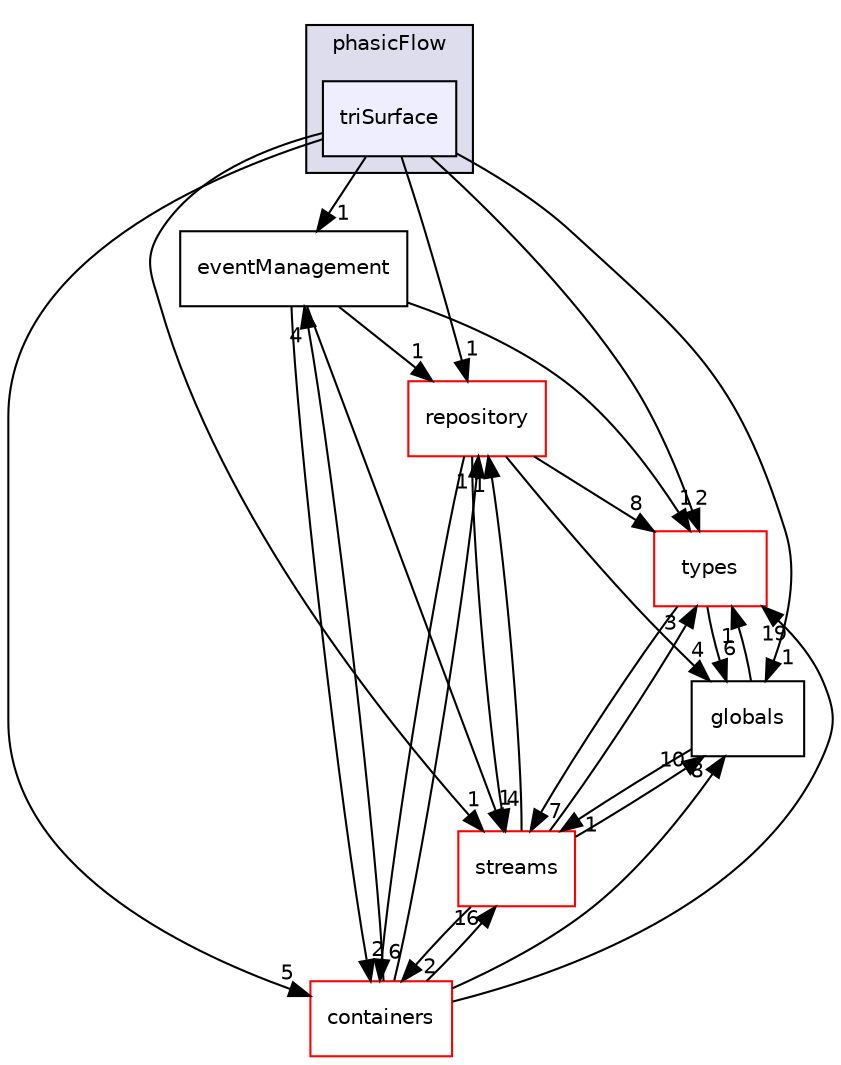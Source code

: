 digraph "src/phasicFlow/triSurface" {
  compound=true
  node [ fontsize="10", fontname="Helvetica"];
  edge [ labelfontsize="10", labelfontname="Helvetica"];
  subgraph clusterdir_cd7a5046d028e114fc17b2ebc2bd02d2 {
    graph [ bgcolor="#ddddee", pencolor="black", label="phasicFlow" fontname="Helvetica", fontsize="10", URL="dir_cd7a5046d028e114fc17b2ebc2bd02d2.html"]
  dir_38cf8104b99597e1233d708542fdeb18 [shape=box, label="triSurface", style="filled", fillcolor="#eeeeff", pencolor="black", URL="dir_38cf8104b99597e1233d708542fdeb18.html"];
  }
  dir_c31af67a0d52993121318aee5d15d930 [shape=box label="eventManagement" URL="dir_c31af67a0d52993121318aee5d15d930.html"];
  dir_8a09dd5b7fce343a5c545316ddba4e1b [shape=box label="repository" fillcolor="white" style="filled" color="red" URL="dir_8a09dd5b7fce343a5c545316ddba4e1b.html"];
  dir_e8baec020e471dff3bc06b812491e6c5 [shape=box label="types" fillcolor="white" style="filled" color="red" URL="dir_e8baec020e471dff3bc06b812491e6c5.html"];
  dir_5f6559faa080c0b07ec2a71fd7e912fc [shape=box label="globals" URL="dir_5f6559faa080c0b07ec2a71fd7e912fc.html"];
  dir_b13948a90891cb8a59f39ab8c50a8102 [shape=box label="streams" fillcolor="white" style="filled" color="red" URL="dir_b13948a90891cb8a59f39ab8c50a8102.html"];
  dir_74a3bd5d559eb2469f344a26dc365ad0 [shape=box label="containers" fillcolor="white" style="filled" color="red" URL="dir_74a3bd5d559eb2469f344a26dc365ad0.html"];
  dir_c31af67a0d52993121318aee5d15d930->dir_8a09dd5b7fce343a5c545316ddba4e1b [headlabel="1", labeldistance=1.5 headhref="dir_000115_000124.html"];
  dir_c31af67a0d52993121318aee5d15d930->dir_e8baec020e471dff3bc06b812491e6c5 [headlabel="1", labeldistance=1.5 headhref="dir_000115_000175.html"];
  dir_c31af67a0d52993121318aee5d15d930->dir_b13948a90891cb8a59f39ab8c50a8102 [headlabel="1", labeldistance=1.5 headhref="dir_000115_000131.html"];
  dir_c31af67a0d52993121318aee5d15d930->dir_74a3bd5d559eb2469f344a26dc365ad0 [headlabel="2", labeldistance=1.5 headhref="dir_000115_000084.html"];
  dir_8a09dd5b7fce343a5c545316ddba4e1b->dir_e8baec020e471dff3bc06b812491e6c5 [headlabel="8", labeldistance=1.5 headhref="dir_000124_000175.html"];
  dir_8a09dd5b7fce343a5c545316ddba4e1b->dir_5f6559faa080c0b07ec2a71fd7e912fc [headlabel="4", labeldistance=1.5 headhref="dir_000124_000117.html"];
  dir_8a09dd5b7fce343a5c545316ddba4e1b->dir_b13948a90891cb8a59f39ab8c50a8102 [headlabel="4", labeldistance=1.5 headhref="dir_000124_000131.html"];
  dir_8a09dd5b7fce343a5c545316ddba4e1b->dir_74a3bd5d559eb2469f344a26dc365ad0 [headlabel="6", labeldistance=1.5 headhref="dir_000124_000084.html"];
  dir_38cf8104b99597e1233d708542fdeb18->dir_c31af67a0d52993121318aee5d15d930 [headlabel="1", labeldistance=1.5 headhref="dir_000174_000115.html"];
  dir_38cf8104b99597e1233d708542fdeb18->dir_8a09dd5b7fce343a5c545316ddba4e1b [headlabel="1", labeldistance=1.5 headhref="dir_000174_000124.html"];
  dir_38cf8104b99597e1233d708542fdeb18->dir_e8baec020e471dff3bc06b812491e6c5 [headlabel="2", labeldistance=1.5 headhref="dir_000174_000175.html"];
  dir_38cf8104b99597e1233d708542fdeb18->dir_5f6559faa080c0b07ec2a71fd7e912fc [headlabel="1", labeldistance=1.5 headhref="dir_000174_000117.html"];
  dir_38cf8104b99597e1233d708542fdeb18->dir_b13948a90891cb8a59f39ab8c50a8102 [headlabel="1", labeldistance=1.5 headhref="dir_000174_000131.html"];
  dir_38cf8104b99597e1233d708542fdeb18->dir_74a3bd5d559eb2469f344a26dc365ad0 [headlabel="5", labeldistance=1.5 headhref="dir_000174_000084.html"];
  dir_e8baec020e471dff3bc06b812491e6c5->dir_5f6559faa080c0b07ec2a71fd7e912fc [headlabel="6", labeldistance=1.5 headhref="dir_000175_000117.html"];
  dir_e8baec020e471dff3bc06b812491e6c5->dir_b13948a90891cb8a59f39ab8c50a8102 [headlabel="7", labeldistance=1.5 headhref="dir_000175_000131.html"];
  dir_5f6559faa080c0b07ec2a71fd7e912fc->dir_e8baec020e471dff3bc06b812491e6c5 [headlabel="1", labeldistance=1.5 headhref="dir_000117_000175.html"];
  dir_5f6559faa080c0b07ec2a71fd7e912fc->dir_b13948a90891cb8a59f39ab8c50a8102 [headlabel="1", labeldistance=1.5 headhref="dir_000117_000131.html"];
  dir_b13948a90891cb8a59f39ab8c50a8102->dir_8a09dd5b7fce343a5c545316ddba4e1b [headlabel="1", labeldistance=1.5 headhref="dir_000131_000124.html"];
  dir_b13948a90891cb8a59f39ab8c50a8102->dir_e8baec020e471dff3bc06b812491e6c5 [headlabel="3", labeldistance=1.5 headhref="dir_000131_000175.html"];
  dir_b13948a90891cb8a59f39ab8c50a8102->dir_5f6559faa080c0b07ec2a71fd7e912fc [headlabel="10", labeldistance=1.5 headhref="dir_000131_000117.html"];
  dir_b13948a90891cb8a59f39ab8c50a8102->dir_74a3bd5d559eb2469f344a26dc365ad0 [headlabel="2", labeldistance=1.5 headhref="dir_000131_000084.html"];
  dir_74a3bd5d559eb2469f344a26dc365ad0->dir_c31af67a0d52993121318aee5d15d930 [headlabel="4", labeldistance=1.5 headhref="dir_000084_000115.html"];
  dir_74a3bd5d559eb2469f344a26dc365ad0->dir_8a09dd5b7fce343a5c545316ddba4e1b [headlabel="1", labeldistance=1.5 headhref="dir_000084_000124.html"];
  dir_74a3bd5d559eb2469f344a26dc365ad0->dir_e8baec020e471dff3bc06b812491e6c5 [headlabel="19", labeldistance=1.5 headhref="dir_000084_000175.html"];
  dir_74a3bd5d559eb2469f344a26dc365ad0->dir_5f6559faa080c0b07ec2a71fd7e912fc [headlabel="8", labeldistance=1.5 headhref="dir_000084_000117.html"];
  dir_74a3bd5d559eb2469f344a26dc365ad0->dir_b13948a90891cb8a59f39ab8c50a8102 [headlabel="16", labeldistance=1.5 headhref="dir_000084_000131.html"];
}
